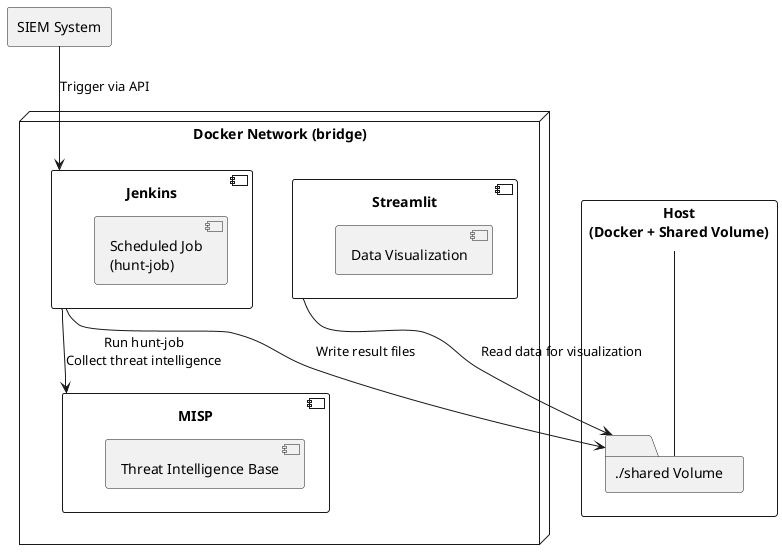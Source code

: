 @startuml
rectangle "SIEM System" as SIEM

rectangle "Host\n(Docker + Shared Volume)" as host {
    folder "./shared Volume" as shared
}

node "Docker Network (bridge)" {
    component Jenkins as jenkins {
        [Scheduled Job\n(hunt-job)]
    }
    component MISP as misp {
        [Threat Intelligence Base]
    }
    component Streamlit as streamlit {
        [Data Visualization]
    }
}

SIEM --> jenkins : "Trigger via API"
host -down- shared

jenkins --> misp : "Run hunt-job\nCollect threat intelligence"
jenkins --> shared : "Write result files"
streamlit --> shared : "Read data for visualization"

@enduml
